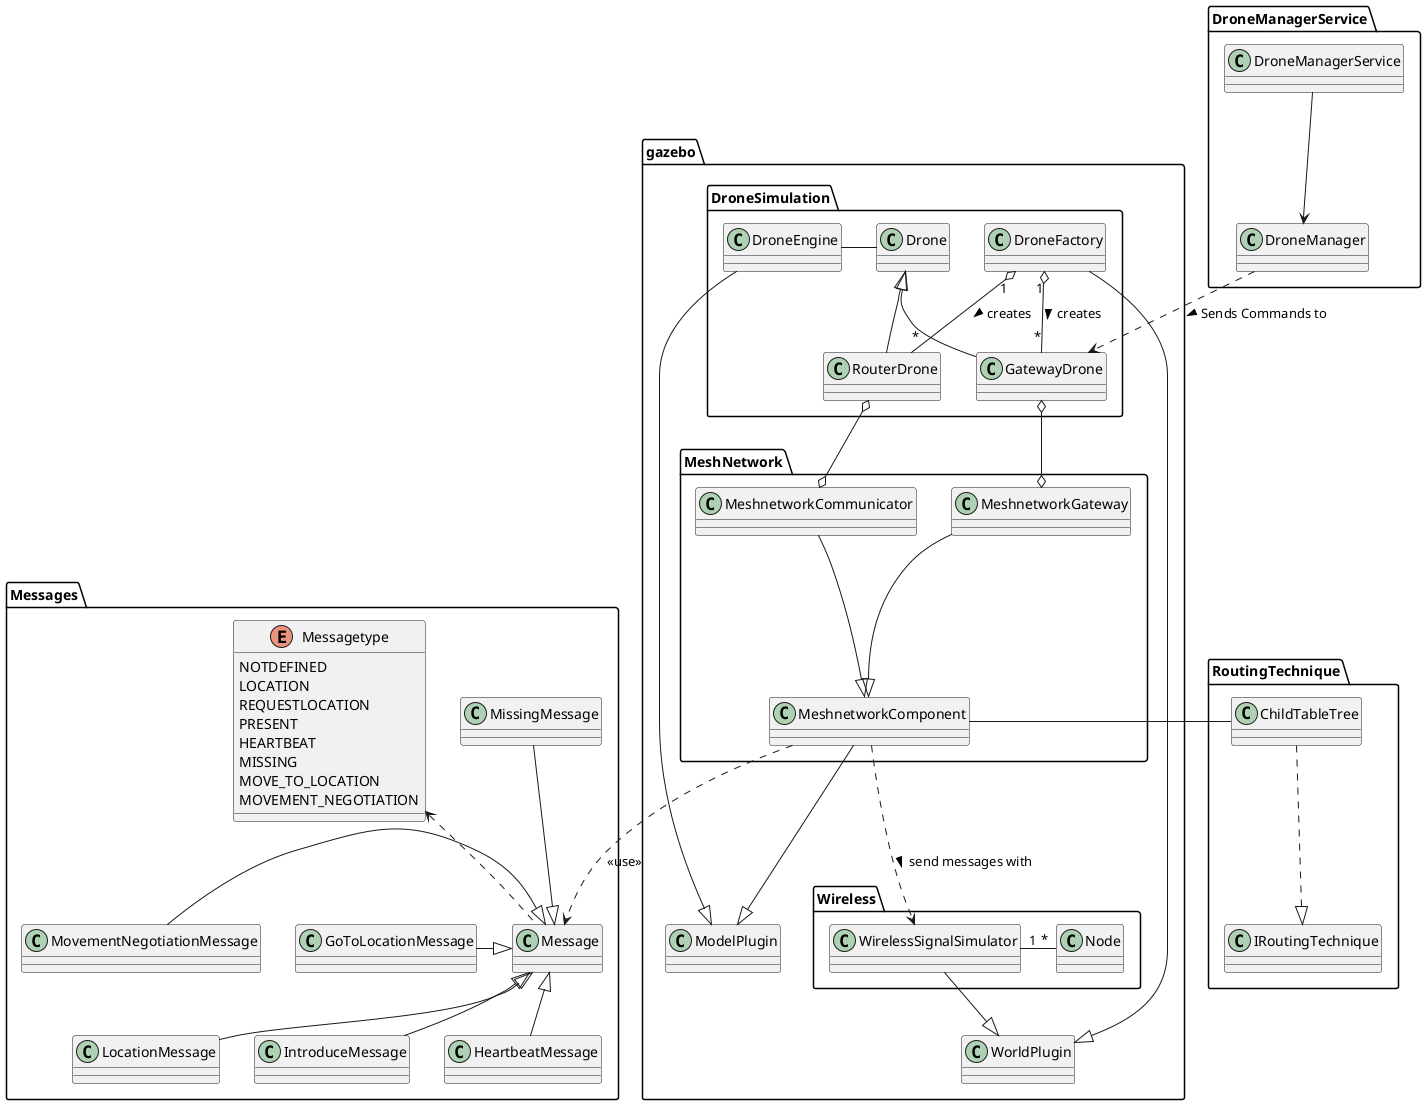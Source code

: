 @startuml

package gazebo
{
    class WorldPlugin
    class ModelPlugin

    package Wireless
    {
        class WirelessSignalSimulator
        class Node
        WirelessSignalSimulator "1" - "*" Node
        
    }


    package DroneSimulation
    {
        class DroneEngine
        class Drone
        class RouterDrone
        class GatewayDrone
        class DroneFactory
        DroneFactory"1" o-- "*"RouterDrone : creates >
        DroneFactory"1" o-- "*"GatewayDrone : creates >
        Drone - DroneEngine
        Drone <|-down- RouterDrone
        Drone <|-down- GatewayDrone


    }

    package MeshNetwork
    {
        class MeshnetworkCommunicator
        class MeshnetworkGateway
        class MeshnetworkComponent

        MeshnetworkCommunicator --|> MeshnetworkComponent
        MeshnetworkGateway --|> MeshnetworkComponent
        MeshnetworkComponent --|> ModelPlugin


    }
    MeshnetworkComponent ..> WirelessSignalSimulator : send messages with >
    WirelessSignalSimulator --|> WorldPlugin
    DroneFactory --|> WorldPlugin
    DroneEngine --|> ModelPlugin 

}

package RoutingTechnique
{
    class IRoutingTechnique
    class ChildTableTree
    ChildTableTree ..|> IRoutingTechnique
}
package Messages
{
    class Message

    enum Messagetype {
        NOTDEFINED
        LOCATION              
        REQUESTLOCATION
        PRESENT             
        HEARTBEAT            
        MISSING                         
        MOVE_TO_LOCATION     
        MOVEMENT_NEGOTIATION 
    }
    Message  .up.> Messagetype

    class LocationMessage
    class IntroduceMessage
    class HeartbeatMessage
    class MissingMessage
    class GoToLocationMessage
    class MovementNegotiationMessage

    Message <|-- LocationMessage
    Message <|-- IntroduceMessage
    Message <|-- HeartbeatMessage
    Message <|-up- MissingMessage
    Message <|-left- GoToLocationMessage
    Message <|-left- MovementNegotiationMessage

}


package DroneManagerService
{
    class DroneManager
    class DroneManagerService
    DroneManagerService --> DroneManager
}
 DroneManager ..> GatewayDrone : Sends Commands to >
 MeshnetworkComponent ..> Message : <<use>>
 MeshnetworkComponent -right- ChildTableTree
 RouterDrone o--o MeshnetworkCommunicator
 GatewayDrone o--o MeshnetworkGateway

@enduml